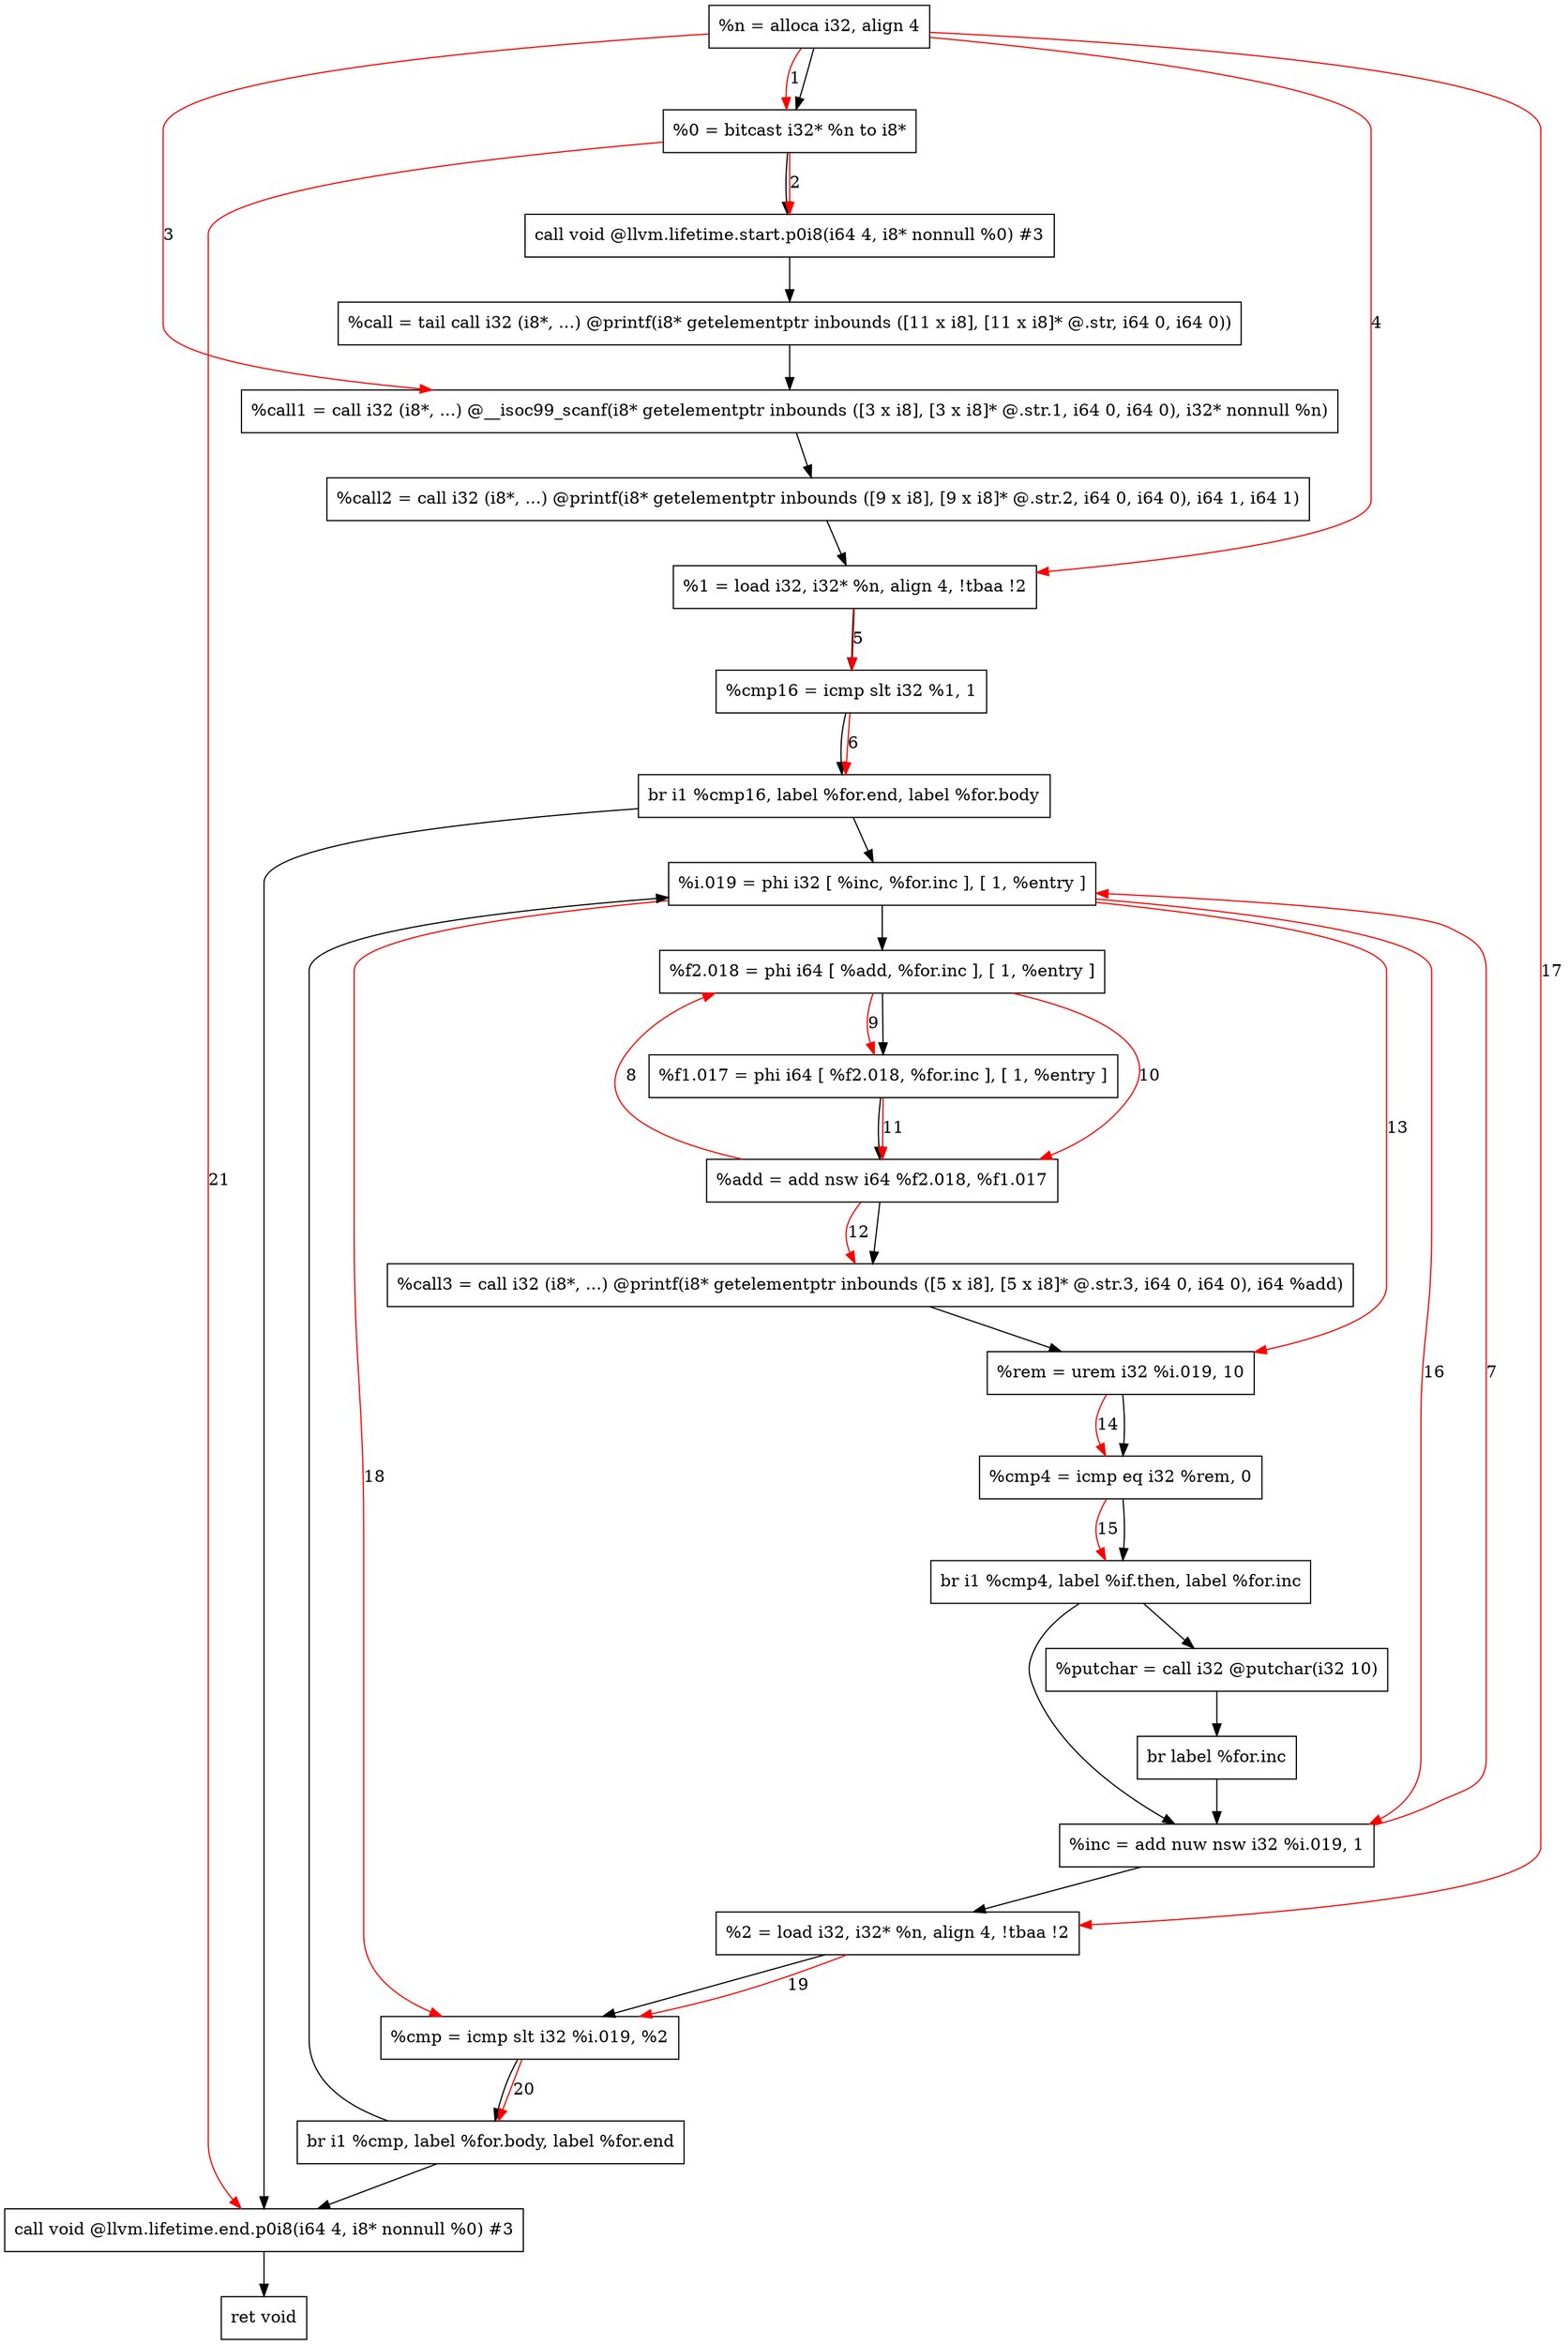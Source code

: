digraph "CDFG for'func' function" {
	Node0x5558c6707068[shape=record, label="  %n = alloca i32, align 4"]
	Node0x5558c6707728[shape=record, label="  %0 = bitcast i32* %n to i8*"]
	Node0x5558c6707b88[shape=record, label="  call void @llvm.lifetime.start.p0i8(i64 4, i8* nonnull %0) #3"]
	Node0x5558c6707fa0[shape=record, label="  %call = tail call i32 (i8*, ...) @printf(i8* getelementptr inbounds ([11 x i8], [11 x i8]* @.str, i64 0, i64 0))"]
	Node0x5558c6708208[shape=record, label="  %call1 = call i32 (i8*, ...) @__isoc99_scanf(i8* getelementptr inbounds ([3 x i8], [3 x i8]* @.str.1, i64 0, i64 0), i32* nonnull %n)"]
	Node0x5558c67083e0[shape=record, label="  %call2 = call i32 (i8*, ...) @printf(i8* getelementptr inbounds ([9 x i8], [9 x i8]* @.str.2, i64 0, i64 0), i64 1, i64 1)"]
	Node0x5558c6708498[shape=record, label="  %1 = load i32, i32* %n, align 4, !tbaa !2"]
	Node0x5558c67093e0[shape=record, label="  %cmp16 = icmp slt i32 %1, 1"]
	Node0x5558c669c468[shape=record, label="  br i1 %cmp16, label %for.end, label %for.body"]
	Node0x5558c67096f8[shape=record, label="  %i.019 = phi i32 [ %inc, %for.inc ], [ 1, %entry ]"]
	Node0x5558c6709868[shape=record, label="  %f2.018 = phi i64 [ %add, %for.inc ], [ 1, %entry ]"]
	Node0x5558c6709928[shape=record, label="  %f1.017 = phi i64 [ %f2.018, %for.inc ], [ 1, %entry ]"]
	Node0x5558c6709a10[shape=record, label="  %add = add nsw i64 %f2.018, %f1.017"]
	Node0x5558c6709cd8[shape=record, label="  %call3 = call i32 (i8*, ...) @printf(i8* getelementptr inbounds ([5 x i8], [5 x i8]* @.str.3, i64 0, i64 0), i64 %add)"]
	Node0x5558c6709db0[shape=record, label="  %rem = urem i32 %i.019, 10"]
	Node0x5558c6709e70[shape=record, label="  %cmp4 = icmp eq i32 %rem, 0"]
	Node0x5558c669c588[shape=record, label="  br i1 %cmp4, label %if.then, label %for.inc"]
	Node0x5558c670a050[shape=record, label="  %putchar = call i32 @putchar(i32 10)"]
	Node0x5558c670a128[shape=record, label="  br label %for.inc"]
	Node0x5558c670a1a0[shape=record, label="  %inc = add nuw nsw i32 %i.019, 1"]
	Node0x5558c6709588[shape=record, label="  %2 = load i32, i32* %n, align 4, !tbaa !2"]
	Node0x5558c670a820[shape=record, label="  %cmp = icmp slt i32 %i.019, %2"]
	Node0x5558c670a8a8[shape=record, label="  br i1 %cmp, label %for.body, label %for.end"]
	Node0x5558c670aab8[shape=record, label="  call void @llvm.lifetime.end.p0i8(i64 4, i8* nonnull %0) #3"]
	Node0x5558c670ab60[shape=record, label="  ret void"]
	Node0x5558c6707068 -> Node0x5558c6707728
	Node0x5558c6707728 -> Node0x5558c6707b88
	Node0x5558c6707b88 -> Node0x5558c6707fa0
	Node0x5558c6707fa0 -> Node0x5558c6708208
	Node0x5558c6708208 -> Node0x5558c67083e0
	Node0x5558c67083e0 -> Node0x5558c6708498
	Node0x5558c6708498 -> Node0x5558c67093e0
	Node0x5558c67093e0 -> Node0x5558c669c468
	Node0x5558c669c468 -> Node0x5558c670aab8
	Node0x5558c669c468 -> Node0x5558c67096f8
	Node0x5558c67096f8 -> Node0x5558c6709868
	Node0x5558c6709868 -> Node0x5558c6709928
	Node0x5558c6709928 -> Node0x5558c6709a10
	Node0x5558c6709a10 -> Node0x5558c6709cd8
	Node0x5558c6709cd8 -> Node0x5558c6709db0
	Node0x5558c6709db0 -> Node0x5558c6709e70
	Node0x5558c6709e70 -> Node0x5558c669c588
	Node0x5558c669c588 -> Node0x5558c670a050
	Node0x5558c669c588 -> Node0x5558c670a1a0
	Node0x5558c670a050 -> Node0x5558c670a128
	Node0x5558c670a128 -> Node0x5558c670a1a0
	Node0x5558c670a1a0 -> Node0x5558c6709588
	Node0x5558c6709588 -> Node0x5558c670a820
	Node0x5558c670a820 -> Node0x5558c670a8a8
	Node0x5558c670a8a8 -> Node0x5558c67096f8
	Node0x5558c670a8a8 -> Node0x5558c670aab8
	Node0x5558c670aab8 -> Node0x5558c670ab60
edge [color=red]
	Node0x5558c6707068 -> Node0x5558c6707728[label="1"]
	Node0x5558c6707728 -> Node0x5558c6707b88[label="2"]
	Node0x5558c6707068 -> Node0x5558c6708208[label="3"]
	Node0x5558c6707068 -> Node0x5558c6708498[label="4"]
	Node0x5558c6708498 -> Node0x5558c67093e0[label="5"]
	Node0x5558c67093e0 -> Node0x5558c669c468[label="6"]
	Node0x5558c670a1a0 -> Node0x5558c67096f8[label="7"]
	Node0x5558c6709a10 -> Node0x5558c6709868[label="8"]
	Node0x5558c6709868 -> Node0x5558c6709928[label="9"]
	Node0x5558c6709868 -> Node0x5558c6709a10[label="10"]
	Node0x5558c6709928 -> Node0x5558c6709a10[label="11"]
	Node0x5558c6709a10 -> Node0x5558c6709cd8[label="12"]
	Node0x5558c67096f8 -> Node0x5558c6709db0[label="13"]
	Node0x5558c6709db0 -> Node0x5558c6709e70[label="14"]
	Node0x5558c6709e70 -> Node0x5558c669c588[label="15"]
	Node0x5558c67096f8 -> Node0x5558c670a1a0[label="16"]
	Node0x5558c6707068 -> Node0x5558c6709588[label="17"]
	Node0x5558c67096f8 -> Node0x5558c670a820[label="18"]
	Node0x5558c6709588 -> Node0x5558c670a820[label="19"]
	Node0x5558c670a820 -> Node0x5558c670a8a8[label="20"]
	Node0x5558c6707728 -> Node0x5558c670aab8[label="21"]
}
